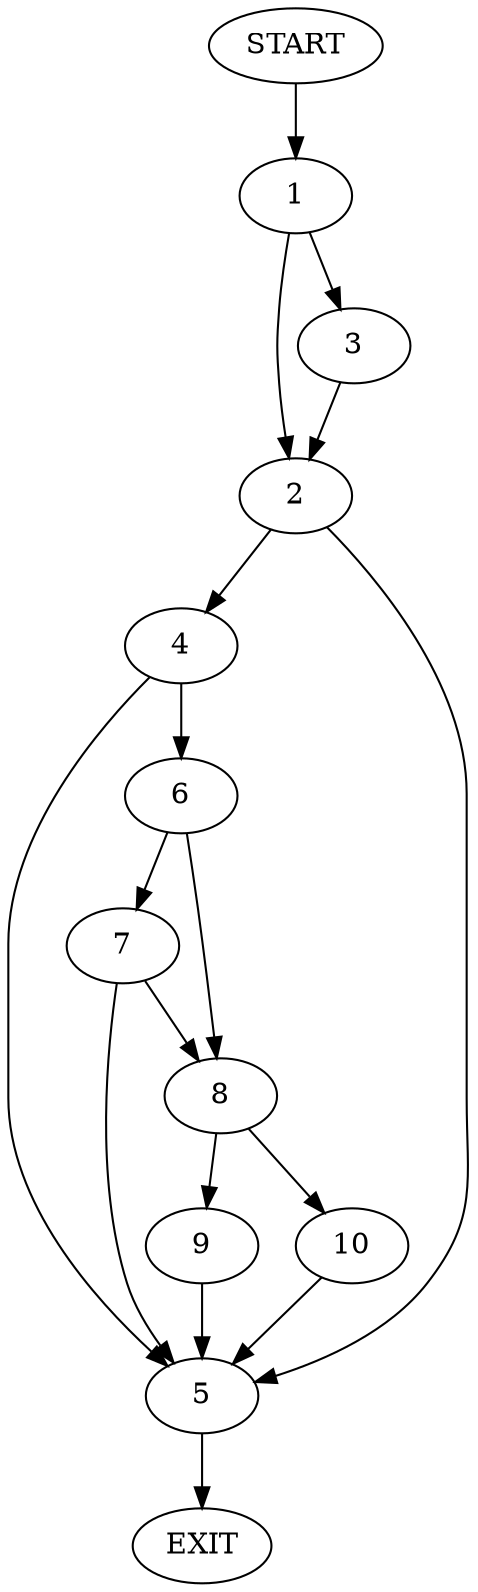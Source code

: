digraph {
0 [label="START"]
11 [label="EXIT"]
0 -> 1
1 -> 2
1 -> 3
3 -> 2
2 -> 4
2 -> 5
4 -> 6
4 -> 5
5 -> 11
6 -> 7
6 -> 8
7 -> 8
7 -> 5
8 -> 9
8 -> 10
10 -> 5
9 -> 5
}
